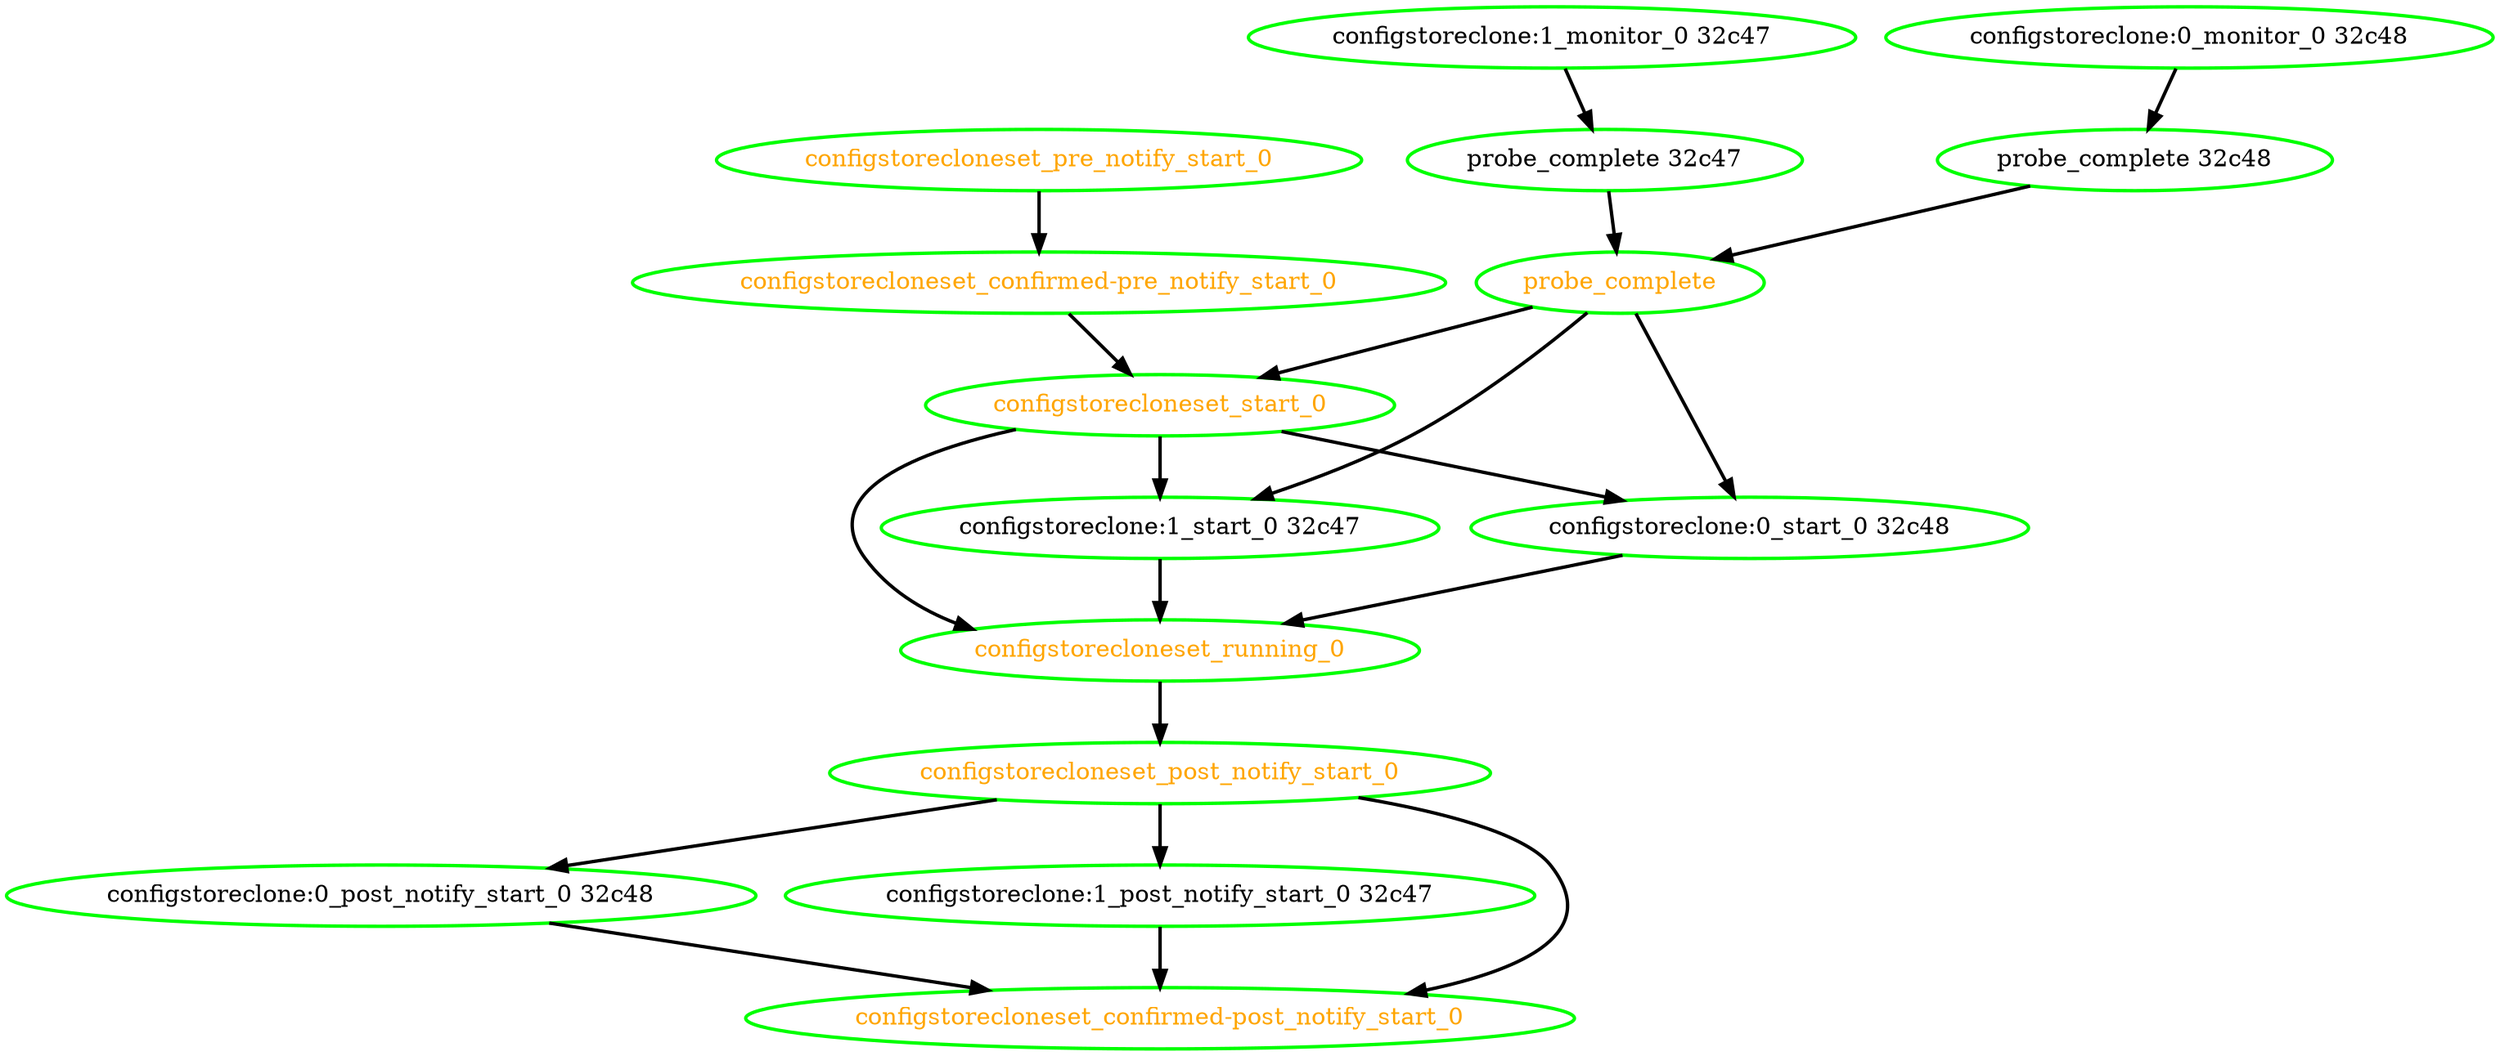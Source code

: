  digraph "g" {
"configstoreclone:0_monitor_0 32c48" -> "probe_complete 32c48" [ style = bold]
"configstoreclone:0_monitor_0 32c48" [ style=bold color="green" fontcolor="black" ]
"configstoreclone:0_post_notify_start_0 32c48" -> "configstorecloneset_confirmed-post_notify_start_0" [ style = bold]
"configstoreclone:0_post_notify_start_0 32c48" [ style=bold color="green" fontcolor="black" ]
"configstoreclone:0_start_0 32c48" -> "configstorecloneset_running_0" [ style = bold]
"configstoreclone:0_start_0 32c48" [ style=bold color="green" fontcolor="black" ]
"configstoreclone:1_monitor_0 32c47" -> "probe_complete 32c47" [ style = bold]
"configstoreclone:1_monitor_0 32c47" [ style=bold color="green" fontcolor="black"  ]
"configstoreclone:1_post_notify_start_0 32c47" -> "configstorecloneset_confirmed-post_notify_start_0" [ style = bold]
"configstoreclone:1_post_notify_start_0 32c47" [ style=bold color="green" fontcolor="black" ]
"configstoreclone:1_start_0 32c47" -> "configstorecloneset_running_0" [ style = bold]
"configstoreclone:1_start_0 32c47" [ style=bold color="green" fontcolor="black" ]
"configstorecloneset_confirmed-post_notify_start_0" [ style=bold color="green" fontcolor="orange" ]
"configstorecloneset_confirmed-pre_notify_start_0" -> "configstorecloneset_start_0" [ style = bold]
"configstorecloneset_confirmed-pre_notify_start_0" [ style=bold color="green" fontcolor="orange" ]
"configstorecloneset_post_notify_start_0" -> "configstoreclone:0_post_notify_start_0 32c48" [ style = bold]
"configstorecloneset_post_notify_start_0" -> "configstoreclone:1_post_notify_start_0 32c47" [ style = bold]
"configstorecloneset_post_notify_start_0" -> "configstorecloneset_confirmed-post_notify_start_0" [ style = bold]
"configstorecloneset_post_notify_start_0" [ style=bold color="green" fontcolor="orange" ]
"configstorecloneset_pre_notify_start_0" -> "configstorecloneset_confirmed-pre_notify_start_0" [ style = bold]
"configstorecloneset_pre_notify_start_0" [ style=bold color="green" fontcolor="orange" ]
"configstorecloneset_running_0" -> "configstorecloneset_post_notify_start_0" [ style = bold]
"configstorecloneset_running_0" [ style=bold color="green" fontcolor="orange" ]
"configstorecloneset_start_0" -> "configstoreclone:0_start_0 32c48" [ style = bold]
"configstorecloneset_start_0" -> "configstoreclone:1_start_0 32c47" [ style = bold]
"configstorecloneset_start_0" -> "configstorecloneset_running_0" [ style = bold]
"configstorecloneset_start_0" [ style=bold color="green" fontcolor="orange" ]
"probe_complete 32c47" -> "probe_complete" [ style = bold]
"probe_complete 32c47" [ style=bold color="green" fontcolor="black" ]
"probe_complete 32c48" -> "probe_complete" [ style = bold]
"probe_complete 32c48" [ style=bold color="green" fontcolor="black" ]
"probe_complete" -> "configstoreclone:0_start_0 32c48" [ style = bold]
"probe_complete" -> "configstoreclone:1_start_0 32c47" [ style = bold]
"probe_complete" -> "configstorecloneset_start_0" [ style = bold]
"probe_complete" [ style=bold color="green" fontcolor="orange" ]
}
